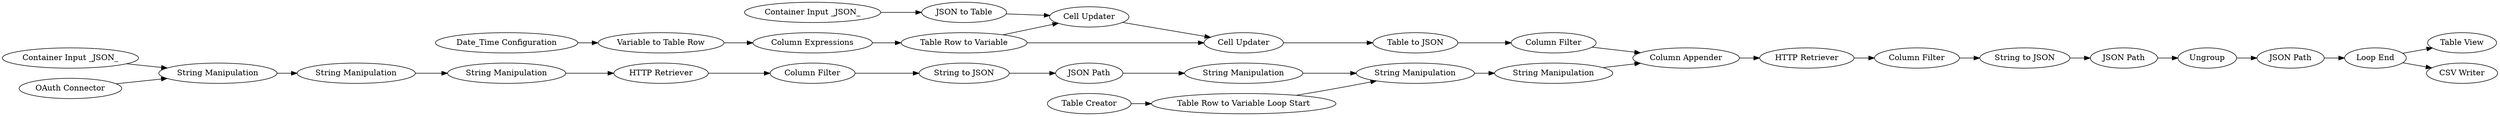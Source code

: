 digraph {
	"-4837119691009404989_24" [label="String Manipulation"]
	"-8942388557757389526_9" [label="String to JSON"]
	"-4837119691009404989_25" [label="Column Appender"]
	"-4837119691009404989_22" [label="String Manipulation"]
	"-4837119691009404989_43" [label="Date_Time Configuration"]
	"-4837119691009404989_29" [label="Table View"]
	"-4837119691009404989_59" [label="Table to JSON"]
	"-4837119691009404989_37" [label="Table Row to Variable Loop Start"]
	"-4837119691009404989_49" [label="Variable to Table Row"]
	"-4837119691009404989_30" [label="Column Filter"]
	"-4837119691009404989_38" [label="Loop End"]
	"-4837119691009404989_23" [label="String Manipulation"]
	"-8790476427400651312_9" [label="String to JSON"]
	"-8790476427400651312_18" [label="String Manipulation"]
	"-4837119691009404989_36" [label="Table Creator"]
	"-4837119691009404989_62" [label="CSV Writer"]
	"-4837119691009404989_54" [label="JSON to Table"]
	"-8790476427400651312_10" [label="JSON Path"]
	"-8790476427400651312_17" [label="String Manipulation"]
	"-8790476427400651312_16" [label="String Manipulation"]
	"-4837119691009404989_27" [label="HTTP Retriever"]
	"-8942388557757389526_12" [label="JSON Path"]
	"-4837119691009404989_52" [label="Container Input _JSON_"]
	"-4837119691009404989_50" [label="Column Expressions"]
	"-4837119691009404989_58" [label="Cell Updater"]
	"-8790476427400651312_15" [label="Container Input _JSON_"]
	"-8790476427400651312_20" [label="Column Filter"]
	"-8790476427400651312_19" [label="HTTP Retriever"]
	"-8942388557757389526_10" [label="JSON Path"]
	"-4837119691009404989_57" [label="Cell Updater"]
	"-4837119691009404989_61" [label="Column Filter"]
	"-4837119691009404989_35" [label="OAuth Connector"]
	"-4837119691009404989_56" [label="Table Row to Variable"]
	"-8942388557757389526_11" [label=Ungroup]
	"-4837119691009404989_61" -> "-4837119691009404989_25"
	"-4837119691009404989_23" -> "-4837119691009404989_24"
	"-8790476427400651312_20" -> "-8790476427400651312_9"
	"-4837119691009404989_57" -> "-4837119691009404989_58"
	"-4837119691009404989_35" -> "-8790476427400651312_16"
	"-4837119691009404989_25" -> "-4837119691009404989_27"
	"-4837119691009404989_27" -> "-4837119691009404989_30"
	"-8790476427400651312_17" -> "-8790476427400651312_18"
	"-4837119691009404989_59" -> "-4837119691009404989_61"
	"-8790476427400651312_16" -> "-8790476427400651312_17"
	"-4837119691009404989_38" -> "-4837119691009404989_62"
	"-4837119691009404989_37" -> "-4837119691009404989_23"
	"-8942388557757389526_12" -> "-4837119691009404989_38"
	"-8942388557757389526_10" -> "-8942388557757389526_11"
	"-8942388557757389526_11" -> "-8942388557757389526_12"
	"-4837119691009404989_24" -> "-4837119691009404989_25"
	"-8790476427400651312_10" -> "-4837119691009404989_22"
	"-4837119691009404989_30" -> "-8942388557757389526_9"
	"-8790476427400651312_9" -> "-8790476427400651312_10"
	"-4837119691009404989_36" -> "-4837119691009404989_37"
	"-4837119691009404989_49" -> "-4837119691009404989_50"
	"-4837119691009404989_56" -> "-4837119691009404989_57"
	"-4837119691009404989_38" -> "-4837119691009404989_29"
	"-8790476427400651312_19" -> "-8790476427400651312_20"
	"-4837119691009404989_58" -> "-4837119691009404989_59"
	"-4837119691009404989_50" -> "-4837119691009404989_56"
	"-4837119691009404989_22" -> "-4837119691009404989_23"
	"-8942388557757389526_9" -> "-8942388557757389526_10"
	"-4837119691009404989_52" -> "-4837119691009404989_54"
	"-8790476427400651312_15" -> "-8790476427400651312_16"
	"-4837119691009404989_43" -> "-4837119691009404989_49"
	"-4837119691009404989_54" -> "-4837119691009404989_57"
	"-8790476427400651312_18" -> "-8790476427400651312_19"
	"-4837119691009404989_56" -> "-4837119691009404989_58"
	rankdir=LR
}
